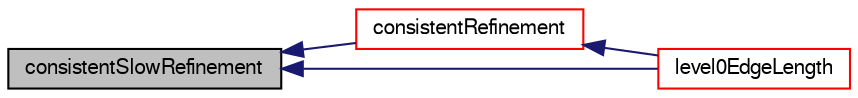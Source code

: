 digraph "consistentSlowRefinement"
{
  bgcolor="transparent";
  edge [fontname="FreeSans",fontsize="10",labelfontname="FreeSans",labelfontsize="10"];
  node [fontname="FreeSans",fontsize="10",shape=record];
  rankdir="LR";
  Node3607 [label="consistentSlowRefinement",height=0.2,width=0.4,color="black", fillcolor="grey75", style="filled", fontcolor="black"];
  Node3607 -> Node3608 [dir="back",color="midnightblue",fontsize="10",style="solid",fontname="FreeSans"];
  Node3608 [label="consistentRefinement",height=0.2,width=0.4,color="red",URL="$a21654.html#ae0e017f6d6cf5b2b9edf14177593128e",tooltip="Given valid mesh and current cell level and proposed. "];
  Node3608 -> Node3610 [dir="back",color="midnightblue",fontsize="10",style="solid",fontname="FreeSans"];
  Node3610 [label="level0EdgeLength",height=0.2,width=0.4,color="red",URL="$a21654.html#a5038ef57fdb5e24db3472bc037c5a270",tooltip="Typical edge length between unrefined points. "];
  Node3607 -> Node3610 [dir="back",color="midnightblue",fontsize="10",style="solid",fontname="FreeSans"];
}
